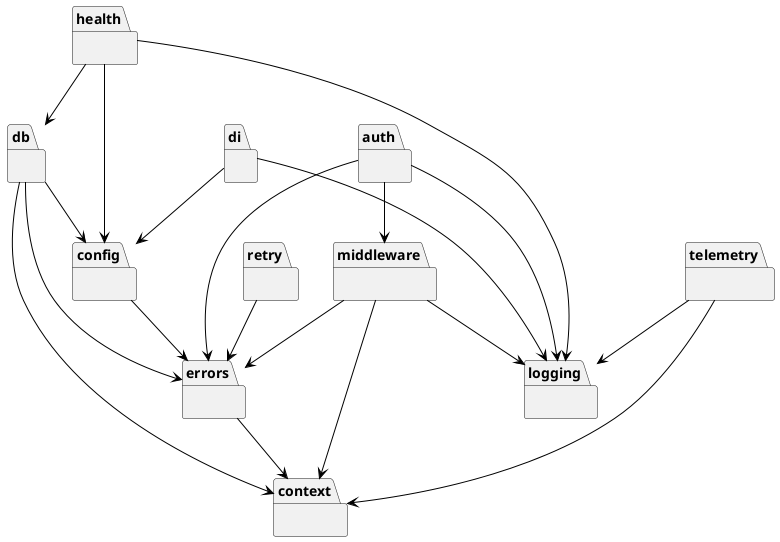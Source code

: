 @startuml Package Dependencies

skinparam componentStyle uml2
skinparam component {
  BackgroundColor White
  BorderColor Black
  ArrowColor Black
}

package "auth" as auth {
}

package "logging" as logging {
}

package "telemetry" as telemetry {
}

package "middleware" as middleware {
}

package "context" as context {
}

package "health" as health {
}

package "errors" as errors {
}

package "config" as config {
}

package "db" as db {
}

package "di" as di {
}

package "retry" as retry {
}

auth --> logging
auth --> middleware
auth --> errors

telemetry --> logging
telemetry --> context

middleware --> logging
middleware --> context
middleware --> errors

health --> logging
health --> config
health --> db

errors --> context

db --> config
db --> errors
db --> context

di --> config
di --> logging

config --> errors

retry --> errors

@enduml
